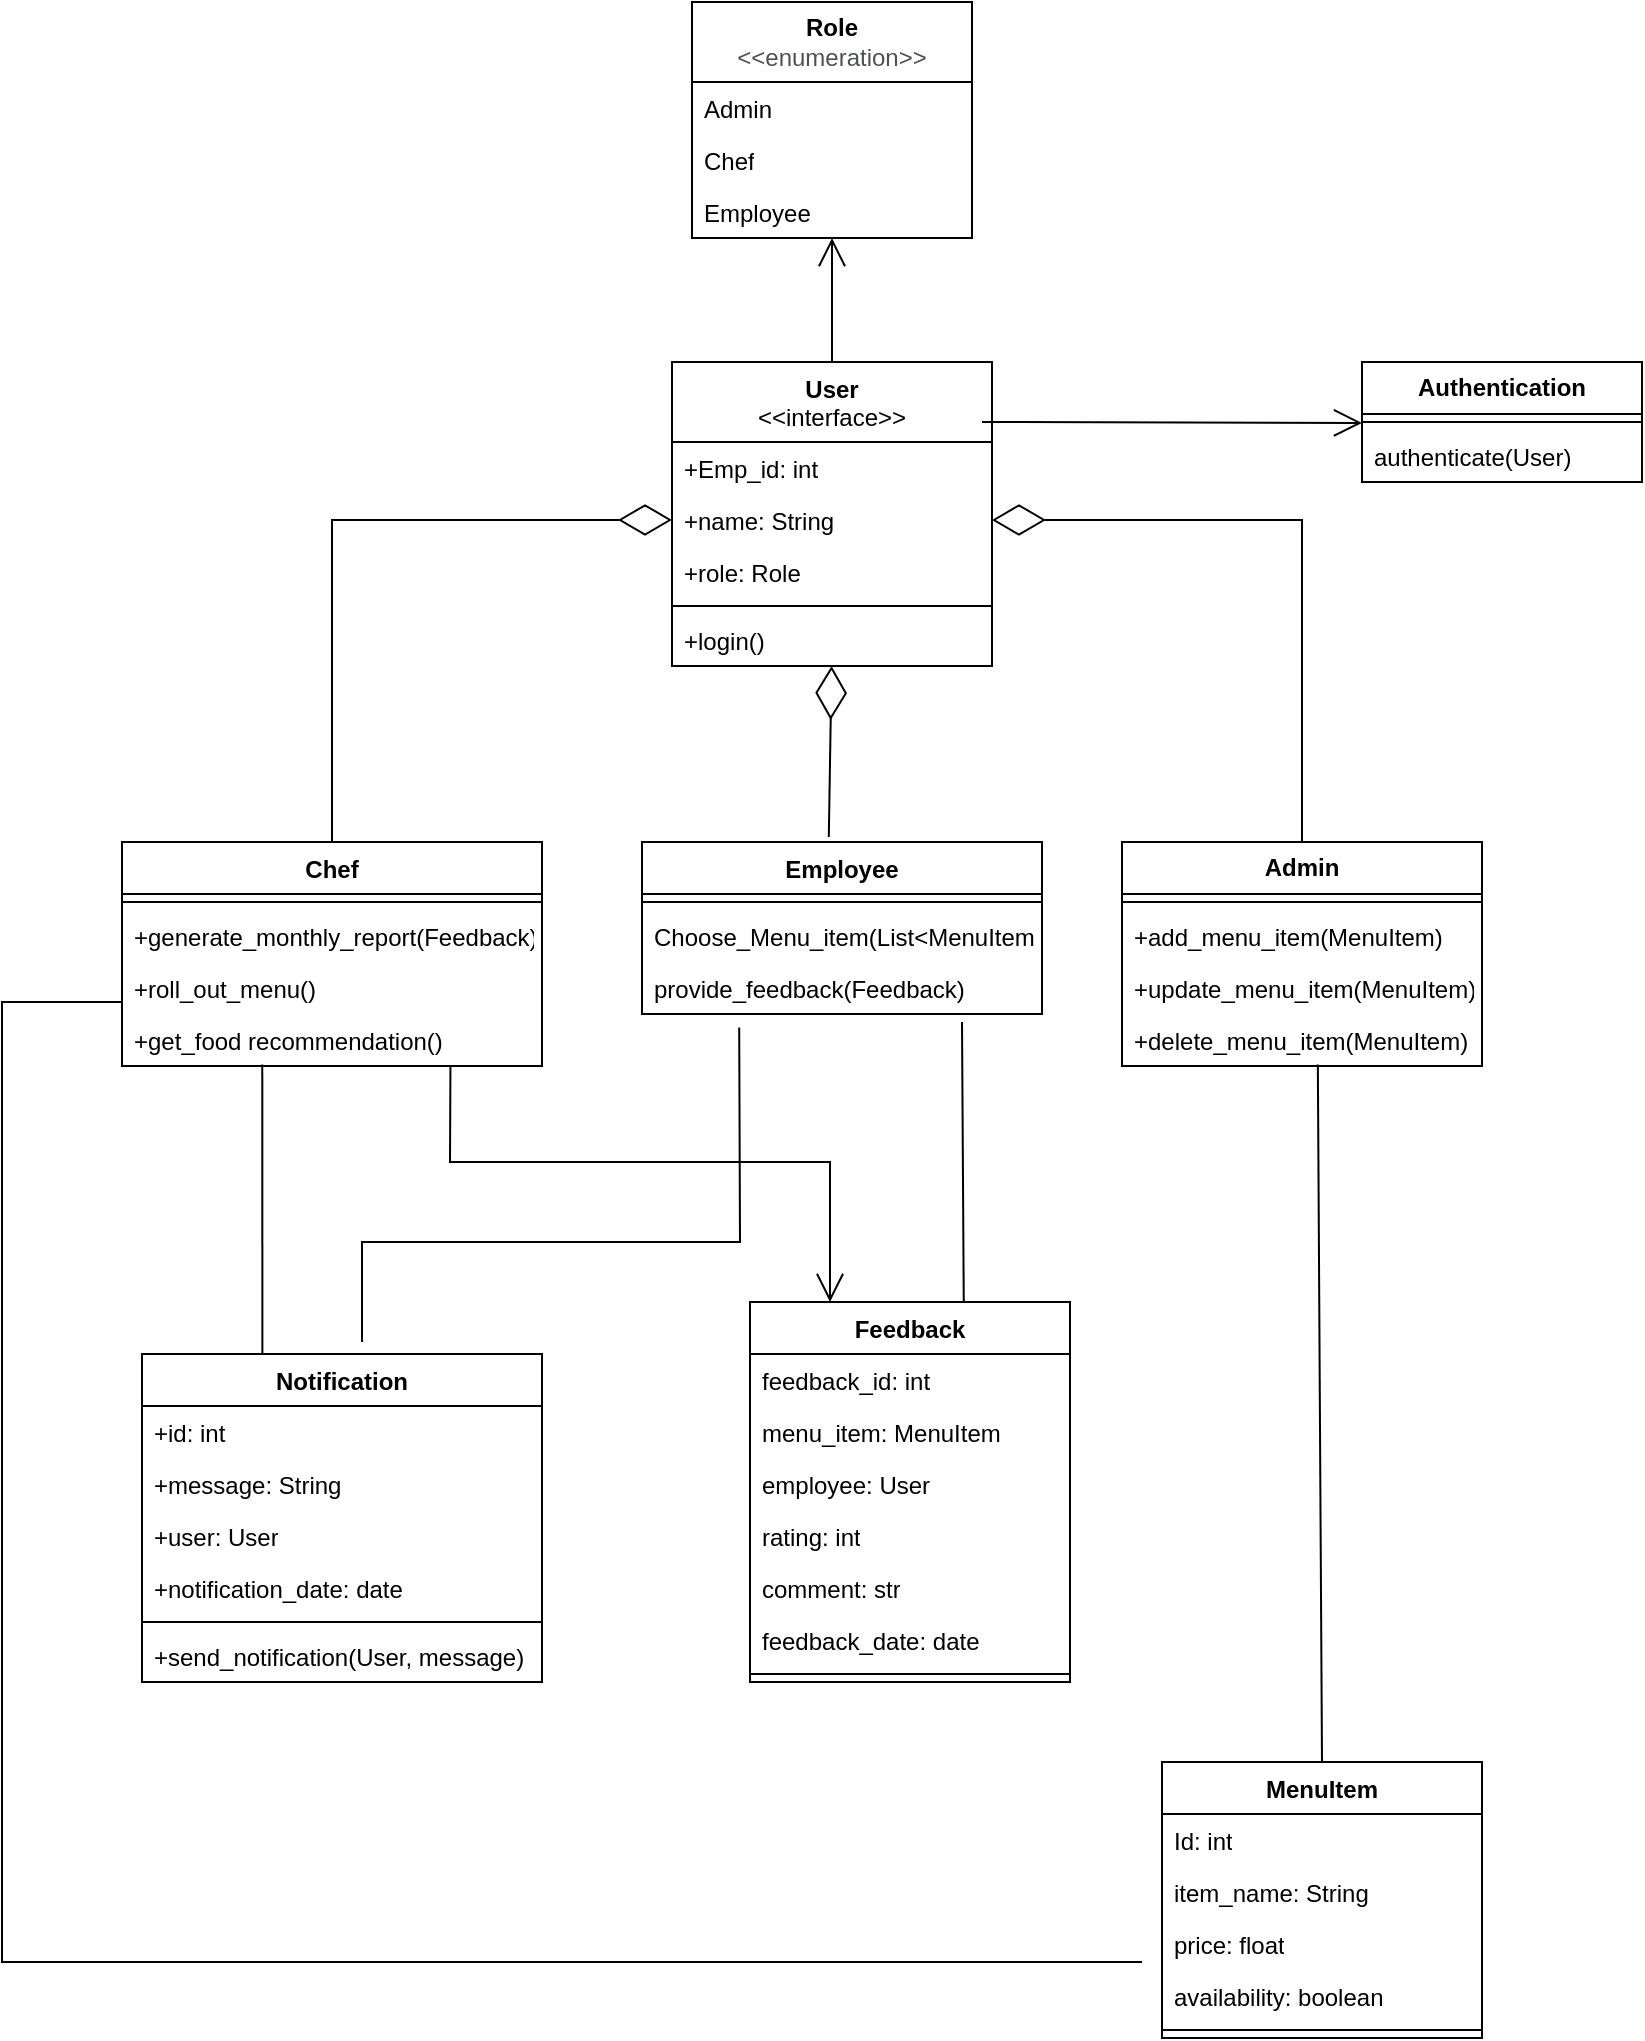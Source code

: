 <mxfile version="24.5.5" type="device">
  <diagram name="Page-1" id="xWSYVDh9-I43XROjteAA">
    <mxGraphModel dx="3316" dy="1040" grid="1" gridSize="10" guides="1" tooltips="1" connect="1" arrows="1" fold="1" page="1" pageScale="1" pageWidth="827" pageHeight="1169" math="0" shadow="0">
      <root>
        <mxCell id="0" />
        <mxCell id="1" parent="0" />
        <mxCell id="HNDl7urIIbBph4469Otl-2" value="&lt;b&gt;Role&lt;/b&gt;&lt;div&gt;&lt;span style=&quot;color: rgb(77, 81, 86); font-family: &amp;quot;Google Sans&amp;quot;, arial, sans-serif; text-align: start; background-color: rgb(255, 255, 255);&quot;&gt;&lt;font style=&quot;font-size: 12px;&quot;&gt;&amp;lt;&amp;lt;enumeration&amp;gt;&amp;gt;&lt;/font&gt;&lt;/span&gt;&lt;b&gt;&lt;br&gt;&lt;/b&gt;&lt;/div&gt;" style="swimlane;fontStyle=0;childLayout=stackLayout;horizontal=1;startSize=40;fillColor=none;horizontalStack=0;resizeParent=1;resizeParentMax=0;resizeLast=0;collapsible=1;marginBottom=0;whiteSpace=wrap;html=1;" parent="1" vertex="1">
          <mxGeometry x="-45" y="560" width="140" height="118" as="geometry">
            <mxRectangle x="340" y="60" width="70" height="30" as="alternateBounds" />
          </mxGeometry>
        </mxCell>
        <mxCell id="HNDl7urIIbBph4469Otl-3" value="Admin" style="text;strokeColor=none;fillColor=none;align=left;verticalAlign=top;spacingLeft=4;spacingRight=4;overflow=hidden;rotatable=0;points=[[0,0.5],[1,0.5]];portConstraint=eastwest;whiteSpace=wrap;html=1;" parent="HNDl7urIIbBph4469Otl-2" vertex="1">
          <mxGeometry y="40" width="140" height="26" as="geometry" />
        </mxCell>
        <mxCell id="HNDl7urIIbBph4469Otl-4" value="Chef" style="text;strokeColor=none;fillColor=none;align=left;verticalAlign=top;spacingLeft=4;spacingRight=4;overflow=hidden;rotatable=0;points=[[0,0.5],[1,0.5]];portConstraint=eastwest;whiteSpace=wrap;html=1;" parent="HNDl7urIIbBph4469Otl-2" vertex="1">
          <mxGeometry y="66" width="140" height="26" as="geometry" />
        </mxCell>
        <mxCell id="HNDl7urIIbBph4469Otl-5" value="Employee" style="text;strokeColor=none;fillColor=none;align=left;verticalAlign=top;spacingLeft=4;spacingRight=4;overflow=hidden;rotatable=0;points=[[0,0.5],[1,0.5]];portConstraint=eastwest;whiteSpace=wrap;html=1;" parent="HNDl7urIIbBph4469Otl-2" vertex="1">
          <mxGeometry y="92" width="140" height="26" as="geometry" />
        </mxCell>
        <mxCell id="HNDl7urIIbBph4469Otl-10" value="User&lt;div&gt;&lt;span style=&quot;font-weight: normal;&quot;&gt;&amp;lt;&amp;lt;interface&amp;gt;&amp;gt;&lt;/span&gt;&lt;/div&gt;" style="swimlane;fontStyle=1;align=center;verticalAlign=top;childLayout=stackLayout;horizontal=1;startSize=40;horizontalStack=0;resizeParent=1;resizeParentMax=0;resizeLast=0;collapsible=1;marginBottom=0;whiteSpace=wrap;html=1;" parent="1" vertex="1">
          <mxGeometry x="-55" y="740" width="160" height="152" as="geometry" />
        </mxCell>
        <mxCell id="HNDl7urIIbBph4469Otl-11" value="+Emp_id: int" style="text;strokeColor=none;fillColor=none;align=left;verticalAlign=top;spacingLeft=4;spacingRight=4;overflow=hidden;rotatable=0;points=[[0,0.5],[1,0.5]];portConstraint=eastwest;whiteSpace=wrap;html=1;" parent="HNDl7urIIbBph4469Otl-10" vertex="1">
          <mxGeometry y="40" width="160" height="26" as="geometry" />
        </mxCell>
        <mxCell id="HNDl7urIIbBph4469Otl-14" value="+name: String" style="text;strokeColor=none;fillColor=none;align=left;verticalAlign=top;spacingLeft=4;spacingRight=4;overflow=hidden;rotatable=0;points=[[0,0.5],[1,0.5]];portConstraint=eastwest;whiteSpace=wrap;html=1;" parent="HNDl7urIIbBph4469Otl-10" vertex="1">
          <mxGeometry y="66" width="160" height="26" as="geometry" />
        </mxCell>
        <mxCell id="HNDl7urIIbBph4469Otl-15" value="+role: Role" style="text;strokeColor=none;fillColor=none;align=left;verticalAlign=top;spacingLeft=4;spacingRight=4;overflow=hidden;rotatable=0;points=[[0,0.5],[1,0.5]];portConstraint=eastwest;whiteSpace=wrap;html=1;" parent="HNDl7urIIbBph4469Otl-10" vertex="1">
          <mxGeometry y="92" width="160" height="26" as="geometry" />
        </mxCell>
        <mxCell id="HNDl7urIIbBph4469Otl-12" value="" style="line;strokeWidth=1;fillColor=none;align=left;verticalAlign=middle;spacingTop=-1;spacingLeft=3;spacingRight=3;rotatable=0;labelPosition=right;points=[];portConstraint=eastwest;strokeColor=inherit;" parent="HNDl7urIIbBph4469Otl-10" vertex="1">
          <mxGeometry y="118" width="160" height="8" as="geometry" />
        </mxCell>
        <mxCell id="HNDl7urIIbBph4469Otl-13" value="+login()" style="text;strokeColor=none;fillColor=none;align=left;verticalAlign=top;spacingLeft=4;spacingRight=4;overflow=hidden;rotatable=0;points=[[0,0.5],[1,0.5]];portConstraint=eastwest;whiteSpace=wrap;html=1;" parent="HNDl7urIIbBph4469Otl-10" vertex="1">
          <mxGeometry y="126" width="160" height="26" as="geometry" />
        </mxCell>
        <mxCell id="HNDl7urIIbBph4469Otl-16" value="&lt;b&gt;Admin&lt;/b&gt;" style="swimlane;fontStyle=0;childLayout=stackLayout;horizontal=1;startSize=26;fillColor=none;horizontalStack=0;resizeParent=1;resizeParentMax=0;resizeLast=0;collapsible=1;marginBottom=0;whiteSpace=wrap;html=1;" parent="1" vertex="1">
          <mxGeometry x="170" y="980" width="180" height="112" as="geometry" />
        </mxCell>
        <mxCell id="HNDl7urIIbBph4469Otl-47" value="" style="line;strokeWidth=1;fillColor=none;align=left;verticalAlign=middle;spacingTop=-1;spacingLeft=3;spacingRight=3;rotatable=0;labelPosition=right;points=[];portConstraint=eastwest;strokeColor=inherit;" parent="HNDl7urIIbBph4469Otl-16" vertex="1">
          <mxGeometry y="26" width="180" height="8" as="geometry" />
        </mxCell>
        <mxCell id="HNDl7urIIbBph4469Otl-17" value="+add_menu_item(MenuItem)" style="text;strokeColor=none;fillColor=none;align=left;verticalAlign=top;spacingLeft=4;spacingRight=4;overflow=hidden;rotatable=0;points=[[0,0.5],[1,0.5]];portConstraint=eastwest;whiteSpace=wrap;html=1;" parent="HNDl7urIIbBph4469Otl-16" vertex="1">
          <mxGeometry y="34" width="180" height="26" as="geometry" />
        </mxCell>
        <mxCell id="HNDl7urIIbBph4469Otl-18" value="+update_menu_item(MenuItem)" style="text;strokeColor=none;fillColor=none;align=left;verticalAlign=top;spacingLeft=4;spacingRight=4;overflow=hidden;rotatable=0;points=[[0,0.5],[1,0.5]];portConstraint=eastwest;whiteSpace=wrap;html=1;" parent="HNDl7urIIbBph4469Otl-16" vertex="1">
          <mxGeometry y="60" width="180" height="26" as="geometry" />
        </mxCell>
        <mxCell id="HNDl7urIIbBph4469Otl-19" value="+delete_menu_item(MenuItem)" style="text;strokeColor=none;fillColor=none;align=left;verticalAlign=top;spacingLeft=4;spacingRight=4;overflow=hidden;rotatable=0;points=[[0,0.5],[1,0.5]];portConstraint=eastwest;whiteSpace=wrap;html=1;" parent="HNDl7urIIbBph4469Otl-16" vertex="1">
          <mxGeometry y="86" width="180" height="26" as="geometry" />
        </mxCell>
        <mxCell id="HNDl7urIIbBph4469Otl-20" value="&lt;b&gt;Authentication&lt;/b&gt;" style="swimlane;fontStyle=0;childLayout=stackLayout;horizontal=1;startSize=26;fillColor=none;horizontalStack=0;resizeParent=1;resizeParentMax=0;resizeLast=0;collapsible=1;marginBottom=0;whiteSpace=wrap;html=1;" parent="1" vertex="1">
          <mxGeometry x="290" y="740" width="140" height="60" as="geometry" />
        </mxCell>
        <mxCell id="HNDl7urIIbBph4469Otl-48" value="" style="line;strokeWidth=1;fillColor=none;align=left;verticalAlign=middle;spacingTop=-1;spacingLeft=3;spacingRight=3;rotatable=0;labelPosition=right;points=[];portConstraint=eastwest;strokeColor=inherit;" parent="HNDl7urIIbBph4469Otl-20" vertex="1">
          <mxGeometry y="26" width="140" height="8" as="geometry" />
        </mxCell>
        <mxCell id="HNDl7urIIbBph4469Otl-21" value="authenticate(User)" style="text;strokeColor=none;fillColor=none;align=left;verticalAlign=top;spacingLeft=4;spacingRight=4;overflow=hidden;rotatable=0;points=[[0,0.5],[1,0.5]];portConstraint=eastwest;whiteSpace=wrap;html=1;" parent="HNDl7urIIbBph4469Otl-20" vertex="1">
          <mxGeometry y="34" width="140" height="26" as="geometry" />
        </mxCell>
        <mxCell id="HNDl7urIIbBph4469Otl-25" value="MenuItem" style="swimlane;fontStyle=1;align=center;verticalAlign=top;childLayout=stackLayout;horizontal=1;startSize=26;horizontalStack=0;resizeParent=1;resizeParentMax=0;resizeLast=0;collapsible=1;marginBottom=0;whiteSpace=wrap;html=1;" parent="1" vertex="1">
          <mxGeometry x="190" y="1440" width="160" height="138" as="geometry" />
        </mxCell>
        <mxCell id="HNDl7urIIbBph4469Otl-26" value="Id: int" style="text;strokeColor=none;fillColor=none;align=left;verticalAlign=top;spacingLeft=4;spacingRight=4;overflow=hidden;rotatable=0;points=[[0,0.5],[1,0.5]];portConstraint=eastwest;whiteSpace=wrap;html=1;" parent="HNDl7urIIbBph4469Otl-25" vertex="1">
          <mxGeometry y="26" width="160" height="26" as="geometry" />
        </mxCell>
        <mxCell id="HNDl7urIIbBph4469Otl-30" value="item_name: String" style="text;strokeColor=none;fillColor=none;align=left;verticalAlign=top;spacingLeft=4;spacingRight=4;overflow=hidden;rotatable=0;points=[[0,0.5],[1,0.5]];portConstraint=eastwest;whiteSpace=wrap;html=1;" parent="HNDl7urIIbBph4469Otl-25" vertex="1">
          <mxGeometry y="52" width="160" height="26" as="geometry" />
        </mxCell>
        <mxCell id="HNDl7urIIbBph4469Otl-29" value="price: float" style="text;strokeColor=none;fillColor=none;align=left;verticalAlign=top;spacingLeft=4;spacingRight=4;overflow=hidden;rotatable=0;points=[[0,0.5],[1,0.5]];portConstraint=eastwest;whiteSpace=wrap;html=1;" parent="HNDl7urIIbBph4469Otl-25" vertex="1">
          <mxGeometry y="78" width="160" height="26" as="geometry" />
        </mxCell>
        <mxCell id="HNDl7urIIbBph4469Otl-31" value="availability: boolean" style="text;strokeColor=none;fillColor=none;align=left;verticalAlign=top;spacingLeft=4;spacingRight=4;overflow=hidden;rotatable=0;points=[[0,0.5],[1,0.5]];portConstraint=eastwest;whiteSpace=wrap;html=1;" parent="HNDl7urIIbBph4469Otl-25" vertex="1">
          <mxGeometry y="104" width="160" height="26" as="geometry" />
        </mxCell>
        <mxCell id="HNDl7urIIbBph4469Otl-27" value="" style="line;strokeWidth=1;fillColor=none;align=left;verticalAlign=middle;spacingTop=-1;spacingLeft=3;spacingRight=3;rotatable=0;labelPosition=right;points=[];portConstraint=eastwest;strokeColor=inherit;" parent="HNDl7urIIbBph4469Otl-25" vertex="1">
          <mxGeometry y="130" width="160" height="8" as="geometry" />
        </mxCell>
        <mxCell id="HNDl7urIIbBph4469Otl-32" value="Feedback" style="swimlane;fontStyle=1;align=center;verticalAlign=top;childLayout=stackLayout;horizontal=1;startSize=26;horizontalStack=0;resizeParent=1;resizeParentMax=0;resizeLast=0;collapsible=1;marginBottom=0;whiteSpace=wrap;html=1;" parent="1" vertex="1">
          <mxGeometry x="-16" y="1210" width="160" height="190" as="geometry" />
        </mxCell>
        <mxCell id="HNDl7urIIbBph4469Otl-36" value="feedback_id: int" style="text;strokeColor=none;fillColor=none;align=left;verticalAlign=top;spacingLeft=4;spacingRight=4;overflow=hidden;rotatable=0;points=[[0,0.5],[1,0.5]];portConstraint=eastwest;whiteSpace=wrap;html=1;" parent="HNDl7urIIbBph4469Otl-32" vertex="1">
          <mxGeometry y="26" width="160" height="26" as="geometry" />
        </mxCell>
        <mxCell id="HNDl7urIIbBph4469Otl-38" value="menu_item: MenuItem" style="text;strokeColor=none;fillColor=none;align=left;verticalAlign=top;spacingLeft=4;spacingRight=4;overflow=hidden;rotatable=0;points=[[0,0.5],[1,0.5]];portConstraint=eastwest;whiteSpace=wrap;html=1;" parent="HNDl7urIIbBph4469Otl-32" vertex="1">
          <mxGeometry y="52" width="160" height="26" as="geometry" />
        </mxCell>
        <mxCell id="HNDl7urIIbBph4469Otl-37" value="employee: User" style="text;strokeColor=none;fillColor=none;align=left;verticalAlign=top;spacingLeft=4;spacingRight=4;overflow=hidden;rotatable=0;points=[[0,0.5],[1,0.5]];portConstraint=eastwest;whiteSpace=wrap;html=1;" parent="HNDl7urIIbBph4469Otl-32" vertex="1">
          <mxGeometry y="78" width="160" height="26" as="geometry" />
        </mxCell>
        <mxCell id="HNDl7urIIbBph4469Otl-39" value="rating: int" style="text;strokeColor=none;fillColor=none;align=left;verticalAlign=top;spacingLeft=4;spacingRight=4;overflow=hidden;rotatable=0;points=[[0,0.5],[1,0.5]];portConstraint=eastwest;whiteSpace=wrap;html=1;" parent="HNDl7urIIbBph4469Otl-32" vertex="1">
          <mxGeometry y="104" width="160" height="26" as="geometry" />
        </mxCell>
        <mxCell id="HNDl7urIIbBph4469Otl-33" value="comment: str" style="text;strokeColor=none;fillColor=none;align=left;verticalAlign=top;spacingLeft=4;spacingRight=4;overflow=hidden;rotatable=0;points=[[0,0.5],[1,0.5]];portConstraint=eastwest;whiteSpace=wrap;html=1;" parent="HNDl7urIIbBph4469Otl-32" vertex="1">
          <mxGeometry y="130" width="160" height="26" as="geometry" />
        </mxCell>
        <mxCell id="HNDl7urIIbBph4469Otl-41" value="feedback_date: date" style="text;strokeColor=none;fillColor=none;align=left;verticalAlign=top;spacingLeft=4;spacingRight=4;overflow=hidden;rotatable=0;points=[[0,0.5],[1,0.5]];portConstraint=eastwest;whiteSpace=wrap;html=1;" parent="HNDl7urIIbBph4469Otl-32" vertex="1">
          <mxGeometry y="156" width="160" height="26" as="geometry" />
        </mxCell>
        <mxCell id="HNDl7urIIbBph4469Otl-34" value="" style="line;strokeWidth=1;fillColor=none;align=left;verticalAlign=middle;spacingTop=-1;spacingLeft=3;spacingRight=3;rotatable=0;labelPosition=right;points=[];portConstraint=eastwest;strokeColor=inherit;" parent="HNDl7urIIbBph4469Otl-32" vertex="1">
          <mxGeometry y="182" width="160" height="8" as="geometry" />
        </mxCell>
        <mxCell id="HNDl7urIIbBph4469Otl-43" value="Chef" style="swimlane;fontStyle=1;align=center;verticalAlign=top;childLayout=stackLayout;horizontal=1;startSize=26;horizontalStack=0;resizeParent=1;resizeParentMax=0;resizeLast=0;collapsible=1;marginBottom=0;whiteSpace=wrap;html=1;" parent="1" vertex="1">
          <mxGeometry x="-330" y="980" width="210" height="112" as="geometry" />
        </mxCell>
        <mxCell id="HNDl7urIIbBph4469Otl-45" value="" style="line;strokeWidth=1;fillColor=none;align=left;verticalAlign=middle;spacingTop=-1;spacingLeft=3;spacingRight=3;rotatable=0;labelPosition=right;points=[];portConstraint=eastwest;strokeColor=inherit;" parent="HNDl7urIIbBph4469Otl-43" vertex="1">
          <mxGeometry y="26" width="210" height="8" as="geometry" />
        </mxCell>
        <mxCell id="HNDl7urIIbBph4469Otl-46" value="+generate_monthly_report(Feedback)" style="text;strokeColor=none;fillColor=none;align=left;verticalAlign=top;spacingLeft=4;spacingRight=4;overflow=hidden;rotatable=0;points=[[0,0.5],[1,0.5]];portConstraint=eastwest;whiteSpace=wrap;html=1;" parent="HNDl7urIIbBph4469Otl-43" vertex="1">
          <mxGeometry y="34" width="210" height="26" as="geometry" />
        </mxCell>
        <mxCell id="HNDl7urIIbBph4469Otl-59" value="+roll_out_menu()" style="text;strokeColor=none;fillColor=none;align=left;verticalAlign=top;spacingLeft=4;spacingRight=4;overflow=hidden;rotatable=0;points=[[0,0.5],[1,0.5]];portConstraint=eastwest;whiteSpace=wrap;html=1;" parent="HNDl7urIIbBph4469Otl-43" vertex="1">
          <mxGeometry y="60" width="210" height="26" as="geometry" />
        </mxCell>
        <mxCell id="HNDl7urIIbBph4469Otl-51" value="+get_food recommendation()" style="text;strokeColor=none;fillColor=none;align=left;verticalAlign=top;spacingLeft=4;spacingRight=4;overflow=hidden;rotatable=0;points=[[0,0.5],[1,0.5]];portConstraint=eastwest;whiteSpace=wrap;html=1;" parent="HNDl7urIIbBph4469Otl-43" vertex="1">
          <mxGeometry y="86" width="210" height="26" as="geometry" />
        </mxCell>
        <mxCell id="HNDl7urIIbBph4469Otl-52" value="Notification" style="swimlane;fontStyle=1;align=center;verticalAlign=top;childLayout=stackLayout;horizontal=1;startSize=26;horizontalStack=0;resizeParent=1;resizeParentMax=0;resizeLast=0;collapsible=1;marginBottom=0;whiteSpace=wrap;html=1;" parent="1" vertex="1">
          <mxGeometry x="-320" y="1236" width="200" height="164" as="geometry" />
        </mxCell>
        <mxCell id="HNDl7urIIbBph4469Otl-53" value="+id: int" style="text;strokeColor=none;fillColor=none;align=left;verticalAlign=top;spacingLeft=4;spacingRight=4;overflow=hidden;rotatable=0;points=[[0,0.5],[1,0.5]];portConstraint=eastwest;whiteSpace=wrap;html=1;" parent="HNDl7urIIbBph4469Otl-52" vertex="1">
          <mxGeometry y="26" width="200" height="26" as="geometry" />
        </mxCell>
        <mxCell id="HNDl7urIIbBph4469Otl-57" value="+message: String" style="text;strokeColor=none;fillColor=none;align=left;verticalAlign=top;spacingLeft=4;spacingRight=4;overflow=hidden;rotatable=0;points=[[0,0.5],[1,0.5]];portConstraint=eastwest;whiteSpace=wrap;html=1;" parent="HNDl7urIIbBph4469Otl-52" vertex="1">
          <mxGeometry y="52" width="200" height="26" as="geometry" />
        </mxCell>
        <mxCell id="HNDl7urIIbBph4469Otl-58" value="+user: User" style="text;strokeColor=none;fillColor=none;align=left;verticalAlign=top;spacingLeft=4;spacingRight=4;overflow=hidden;rotatable=0;points=[[0,0.5],[1,0.5]];portConstraint=eastwest;whiteSpace=wrap;html=1;" parent="HNDl7urIIbBph4469Otl-52" vertex="1">
          <mxGeometry y="78" width="200" height="26" as="geometry" />
        </mxCell>
        <mxCell id="HNDl7urIIbBph4469Otl-56" value="+notification_date: date" style="text;strokeColor=none;fillColor=none;align=left;verticalAlign=top;spacingLeft=4;spacingRight=4;overflow=hidden;rotatable=0;points=[[0,0.5],[1,0.5]];portConstraint=eastwest;whiteSpace=wrap;html=1;" parent="HNDl7urIIbBph4469Otl-52" vertex="1">
          <mxGeometry y="104" width="200" height="26" as="geometry" />
        </mxCell>
        <mxCell id="HNDl7urIIbBph4469Otl-54" value="" style="line;strokeWidth=1;fillColor=none;align=left;verticalAlign=middle;spacingTop=-1;spacingLeft=3;spacingRight=3;rotatable=0;labelPosition=right;points=[];portConstraint=eastwest;strokeColor=inherit;" parent="HNDl7urIIbBph4469Otl-52" vertex="1">
          <mxGeometry y="130" width="200" height="8" as="geometry" />
        </mxCell>
        <mxCell id="HNDl7urIIbBph4469Otl-55" value="+send_notification(User, message)" style="text;strokeColor=none;fillColor=none;align=left;verticalAlign=top;spacingLeft=4;spacingRight=4;overflow=hidden;rotatable=0;points=[[0,0.5],[1,0.5]];portConstraint=eastwest;whiteSpace=wrap;html=1;" parent="HNDl7urIIbBph4469Otl-52" vertex="1">
          <mxGeometry y="138" width="200" height="26" as="geometry" />
        </mxCell>
        <mxCell id="HNDl7urIIbBph4469Otl-60" value="Employee" style="swimlane;fontStyle=1;align=center;verticalAlign=top;childLayout=stackLayout;horizontal=1;startSize=26;horizontalStack=0;resizeParent=1;resizeParentMax=0;resizeLast=0;collapsible=1;marginBottom=0;whiteSpace=wrap;html=1;" parent="1" vertex="1">
          <mxGeometry x="-70" y="980" width="200" height="86" as="geometry" />
        </mxCell>
        <mxCell id="HNDl7urIIbBph4469Otl-62" value="" style="line;strokeWidth=1;fillColor=none;align=left;verticalAlign=middle;spacingTop=-1;spacingLeft=3;spacingRight=3;rotatable=0;labelPosition=right;points=[];portConstraint=eastwest;strokeColor=inherit;" parent="HNDl7urIIbBph4469Otl-60" vertex="1">
          <mxGeometry y="26" width="200" height="8" as="geometry" />
        </mxCell>
        <mxCell id="HNDl7urIIbBph4469Otl-63" value="Choose_Menu_item(List&amp;lt;MenuItem&amp;gt;)" style="text;strokeColor=none;fillColor=none;align=left;verticalAlign=top;spacingLeft=4;spacingRight=4;overflow=hidden;rotatable=0;points=[[0,0.5],[1,0.5]];portConstraint=eastwest;whiteSpace=wrap;html=1;" parent="HNDl7urIIbBph4469Otl-60" vertex="1">
          <mxGeometry y="34" width="200" height="26" as="geometry" />
        </mxCell>
        <mxCell id="HNDl7urIIbBph4469Otl-77" value="provide_feedback(Feedback)" style="text;strokeColor=none;fillColor=none;align=left;verticalAlign=top;spacingLeft=4;spacingRight=4;overflow=hidden;rotatable=0;points=[[0,0.5],[1,0.5]];portConstraint=eastwest;whiteSpace=wrap;html=1;" parent="HNDl7urIIbBph4469Otl-60" vertex="1">
          <mxGeometry y="60" width="200" height="26" as="geometry" />
        </mxCell>
        <mxCell id="HNDl7urIIbBph4469Otl-64" value="" style="endArrow=diamondThin;endFill=0;endSize=24;html=1;rounded=0;entryX=0;entryY=0.5;entryDx=0;entryDy=0;exitX=0.5;exitY=0;exitDx=0;exitDy=0;" parent="1" source="HNDl7urIIbBph4469Otl-43" target="HNDl7urIIbBph4469Otl-14" edge="1">
          <mxGeometry width="160" relative="1" as="geometry">
            <mxPoint x="-280" y="860" as="sourcePoint" />
            <mxPoint x="-120" y="860" as="targetPoint" />
            <Array as="points">
              <mxPoint x="-225" y="819" />
            </Array>
          </mxGeometry>
        </mxCell>
        <mxCell id="HNDl7urIIbBph4469Otl-65" value="" style="endArrow=diamondThin;endFill=0;endSize=24;html=1;rounded=0;exitX=0.467;exitY=-0.029;exitDx=0;exitDy=0;exitPerimeter=0;" parent="1" source="HNDl7urIIbBph4469Otl-60" target="HNDl7urIIbBph4469Otl-13" edge="1">
          <mxGeometry width="160" relative="1" as="geometry">
            <mxPoint x="80" y="890" as="sourcePoint" />
            <mxPoint x="240" y="890" as="targetPoint" />
          </mxGeometry>
        </mxCell>
        <mxCell id="HNDl7urIIbBph4469Otl-66" value="" style="endArrow=diamondThin;endFill=0;endSize=24;html=1;rounded=0;exitX=0.5;exitY=0;exitDx=0;exitDy=0;entryX=1;entryY=0.5;entryDx=0;entryDy=0;" parent="1" source="HNDl7urIIbBph4469Otl-16" target="HNDl7urIIbBph4469Otl-14" edge="1">
          <mxGeometry width="160" relative="1" as="geometry">
            <mxPoint x="80" y="890" as="sourcePoint" />
            <mxPoint x="240" y="890" as="targetPoint" />
            <Array as="points">
              <mxPoint x="260" y="819" />
            </Array>
          </mxGeometry>
        </mxCell>
        <mxCell id="HNDl7urIIbBph4469Otl-67" value="" style="endArrow=open;endFill=1;endSize=12;html=1;rounded=0;exitX=0.5;exitY=0;exitDx=0;exitDy=0;" parent="1" source="HNDl7urIIbBph4469Otl-10" target="HNDl7urIIbBph4469Otl-5" edge="1">
          <mxGeometry width="160" relative="1" as="geometry">
            <mxPoint x="80" y="710" as="sourcePoint" />
            <mxPoint x="240" y="710" as="targetPoint" />
          </mxGeometry>
        </mxCell>
        <mxCell id="HNDl7urIIbBph4469Otl-76" value="" style="endArrow=open;endFill=1;endSize=12;html=1;rounded=0;exitX=0.782;exitY=1.016;exitDx=0;exitDy=0;exitPerimeter=0;entryX=0.25;entryY=0;entryDx=0;entryDy=0;" parent="1" source="HNDl7urIIbBph4469Otl-51" target="HNDl7urIIbBph4469Otl-32" edge="1">
          <mxGeometry width="160" relative="1" as="geometry">
            <mxPoint x="-73" y="1105" as="sourcePoint" />
            <mxPoint x="-70" y="1245" as="targetPoint" />
            <Array as="points">
              <mxPoint x="-166" y="1140" />
              <mxPoint x="24" y="1140" />
            </Array>
          </mxGeometry>
        </mxCell>
        <mxCell id="1cUmo2CFuUWQBgGda_d_-2" value="" style="endArrow=open;endFill=1;endSize=12;html=1;rounded=0;entryX=0.012;entryY=0.015;entryDx=0;entryDy=0;entryPerimeter=0;exitX=0.969;exitY=0.197;exitDx=0;exitDy=0;exitPerimeter=0;" edge="1" parent="1" source="HNDl7urIIbBph4469Otl-10">
          <mxGeometry width="160" relative="1" as="geometry">
            <mxPoint x="188" y="769.47" as="sourcePoint" />
            <mxPoint x="290" y="770.47" as="targetPoint" />
          </mxGeometry>
        </mxCell>
        <mxCell id="1cUmo2CFuUWQBgGda_d_-6" value="" style="endArrow=none;html=1;rounded=0;entryX=0.334;entryY=0.97;entryDx=0;entryDy=0;entryPerimeter=0;exitX=0.301;exitY=-0.001;exitDx=0;exitDy=0;exitPerimeter=0;" edge="1" parent="1" source="HNDl7urIIbBph4469Otl-52" target="HNDl7urIIbBph4469Otl-51">
          <mxGeometry width="50" height="50" relative="1" as="geometry">
            <mxPoint x="-340" y="1150" as="sourcePoint" />
            <mxPoint x="-290" y="1100" as="targetPoint" />
          </mxGeometry>
        </mxCell>
        <mxCell id="1cUmo2CFuUWQBgGda_d_-7" value="" style="endArrow=none;html=1;rounded=0;entryX=0.243;entryY=1.26;entryDx=0;entryDy=0;entryPerimeter=0;" edge="1" parent="1" target="HNDl7urIIbBph4469Otl-77">
          <mxGeometry width="50" height="50" relative="1" as="geometry">
            <mxPoint x="-210" y="1230" as="sourcePoint" />
            <mxPoint x="-160" y="1180" as="targetPoint" />
            <Array as="points">
              <mxPoint x="-210" y="1180" />
              <mxPoint x="-21" y="1180" />
            </Array>
          </mxGeometry>
        </mxCell>
        <mxCell id="1cUmo2CFuUWQBgGda_d_-8" value="" style="endArrow=none;html=1;rounded=0;exitX=0.668;exitY=-0.002;exitDx=0;exitDy=0;exitPerimeter=0;" edge="1" parent="1" source="HNDl7urIIbBph4469Otl-32">
          <mxGeometry width="50" height="50" relative="1" as="geometry">
            <mxPoint x="40" y="1120" as="sourcePoint" />
            <mxPoint x="90" y="1070" as="targetPoint" />
          </mxGeometry>
        </mxCell>
        <mxCell id="1cUmo2CFuUWQBgGda_d_-9" value="" style="endArrow=none;html=1;rounded=0;exitX=0.5;exitY=0;exitDx=0;exitDy=0;entryX=0.544;entryY=0.97;entryDx=0;entryDy=0;entryPerimeter=0;" edge="1" parent="1" source="HNDl7urIIbBph4469Otl-25" target="HNDl7urIIbBph4469Otl-19">
          <mxGeometry width="50" height="50" relative="1" as="geometry">
            <mxPoint x="210" y="1150" as="sourcePoint" />
            <mxPoint x="260" y="1100" as="targetPoint" />
          </mxGeometry>
        </mxCell>
        <mxCell id="1cUmo2CFuUWQBgGda_d_-10" value="" style="endArrow=none;html=1;rounded=0;" edge="1" parent="1">
          <mxGeometry width="50" height="50" relative="1" as="geometry">
            <mxPoint x="180" y="1540" as="sourcePoint" />
            <mxPoint x="-330" y="1060" as="targetPoint" />
            <Array as="points">
              <mxPoint x="-390" y="1540" />
              <mxPoint x="-390" y="1060" />
            </Array>
          </mxGeometry>
        </mxCell>
      </root>
    </mxGraphModel>
  </diagram>
</mxfile>
